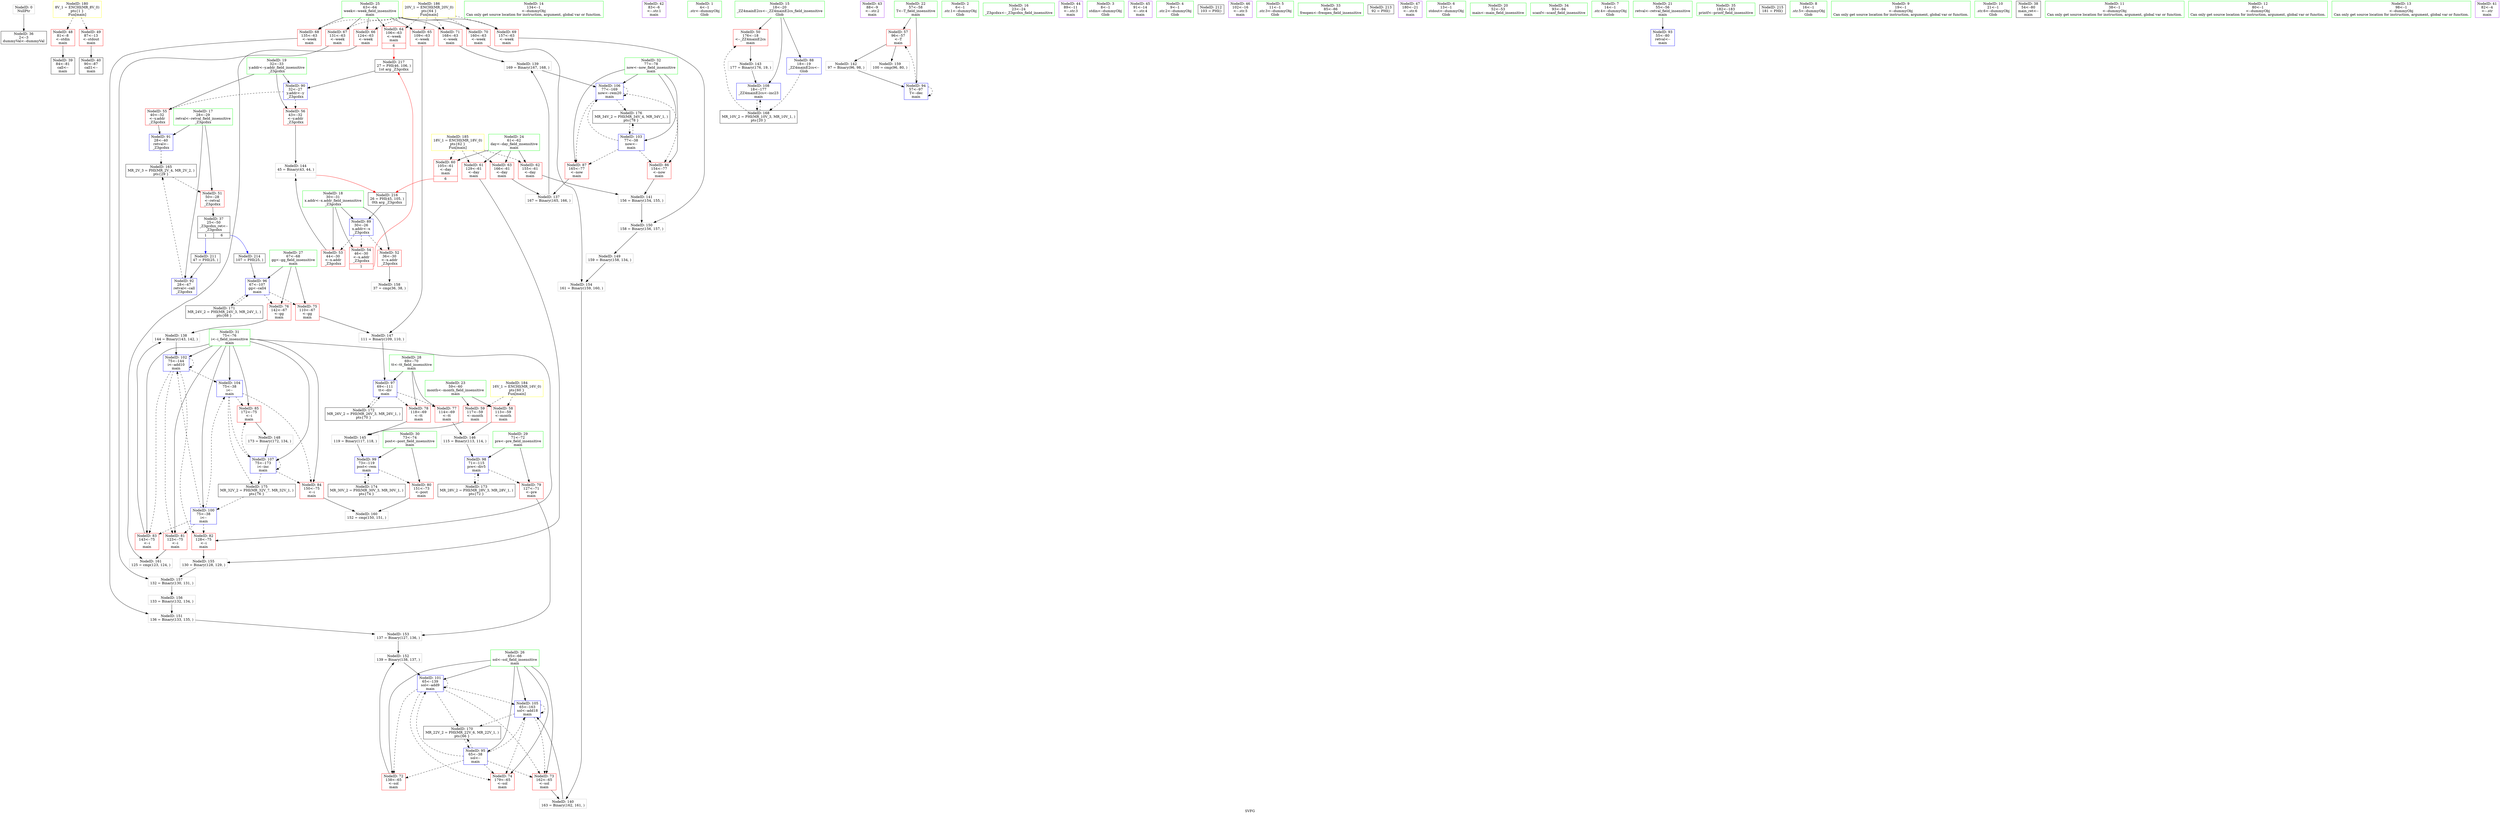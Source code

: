 digraph "SVFG" {
	label="SVFG";

	Node0x55ebdc5c0690 [shape=record,color=grey,label="{NodeID: 0\nNullPtr}"];
	Node0x55ebdc5c0690 -> Node0x55ebdc5d9d80[style=solid];
	Node0x55ebdc5eeb20 [shape=record,color=yellow,style=double,label="{NodeID: 180\n8V_1 = ENCHI(MR_8V_0)\npts\{1 \}\nFun[main]}"];
	Node0x55ebdc5eeb20 -> Node0x55ebdc5db790[style=dashed];
	Node0x55ebdc5eeb20 -> Node0x55ebdc5db860[style=dashed];
	Node0x55ebdc5da840 [shape=record,color=blue,label="{NodeID: 97\n69\<--111\ntt\<--div\nmain\n}"];
	Node0x55ebdc5da840 -> Node0x55ebdc5dcf20[style=dashed];
	Node0x55ebdc5da840 -> Node0x55ebdc5dcff0[style=dashed];
	Node0x55ebdc5da840 -> Node0x55ebdc5ec540[style=dashed];
	Node0x55ebdc5d8b30 [shape=record,color=green,label="{NodeID: 14\n134\<--1\n\<--dummyObj\nCan only get source location for instruction, argument, global var or function.}"];
	Node0x55ebdc5d9670 [shape=record,color=green,label="{NodeID: 28\n69\<--70\ntt\<--tt_field_insensitive\nmain\n}"];
	Node0x55ebdc5d9670 -> Node0x55ebdc5dcf20[style=solid];
	Node0x55ebdc5d9670 -> Node0x55ebdc5dcff0[style=solid];
	Node0x55ebdc5d9670 -> Node0x55ebdc5da840[style=solid];
	Node0x55ebdc5da290 [shape=record,color=purple,label="{NodeID: 42\n83\<--6\n\<--.str.1\nmain\n}"];
	Node0x55ebdc5db140 [shape=record,color=grey,label="{NodeID: 139\n169 = Binary(167, 168, )\n}"];
	Node0x55ebdc5db140 -> Node0x55ebdc5def10[style=solid];
	Node0x55ebdc5dbe10 [shape=record,color=red,label="{NodeID: 56\n43\<--32\n\<--y.addr\n_Z3gcdxx\n}"];
	Node0x55ebdc5dbe10 -> Node0x55ebdc5e1eb0[style=solid];
	Node0x55ebdc5e2c30 [shape=record,color=grey,label="{NodeID: 153\n137 = Binary(127, 136, )\n}"];
	Node0x55ebdc5e2c30 -> Node0x55ebdc5e2ab0[style=solid];
	Node0x55ebdc5dc970 [shape=record,color=red,label="{NodeID: 70\n160\<--63\n\<--week\nmain\n}"];
	Node0x55ebdc5dc970 -> Node0x55ebdc5e2db0[style=solid];
	Node0x55ebdc5dd4d0 [shape=record,color=red,label="{NodeID: 84\n150\<--75\n\<--i\nmain\n}"];
	Node0x55ebdc5dd4d0 -> Node0x55ebdc5e36b0[style=solid];
	Node0x55ebdc5cf800 [shape=record,color=green,label="{NodeID: 1\n4\<--1\n.str\<--dummyObj\nGlob }"];
	Node0x55ebdc5da910 [shape=record,color=blue,label="{NodeID: 98\n71\<--115\npre\<--div5\nmain\n}"];
	Node0x55ebdc5da910 -> Node0x55ebdc5dd0c0[style=dashed];
	Node0x55ebdc5da910 -> Node0x55ebdc5eca40[style=dashed];
	Node0x55ebdc5d8bc0 [shape=record,color=green,label="{NodeID: 15\n18\<--20\n_ZZ4mainE2cs\<--_ZZ4mainE2cs_field_insensitive\nGlob }"];
	Node0x55ebdc5d8bc0 -> Node0x55ebdc5db930[style=solid];
	Node0x55ebdc5d8bc0 -> Node0x55ebdc5dd810[style=solid];
	Node0x55ebdc5d8bc0 -> Node0x55ebdc5df0b0[style=solid];
	Node0x55ebdc5d9740 [shape=record,color=green,label="{NodeID: 29\n71\<--72\npre\<--pre_field_insensitive\nmain\n}"];
	Node0x55ebdc5d9740 -> Node0x55ebdc5dd0c0[style=solid];
	Node0x55ebdc5d9740 -> Node0x55ebdc5da910[style=solid];
	Node0x55ebdc5da360 [shape=record,color=purple,label="{NodeID: 43\n88\<--9\n\<--.str.2\nmain\n}"];
	Node0x55ebdc5db2c0 [shape=record,color=grey,label="{NodeID: 140\n163 = Binary(162, 161, )\n}"];
	Node0x55ebdc5db2c0 -> Node0x55ebdc5daec0[style=solid];
	Node0x55ebdc5dbee0 [shape=record,color=red,label="{NodeID: 57\n96\<--57\n\<--T\nmain\n}"];
	Node0x55ebdc5dbee0 -> Node0x55ebdc5db5c0[style=solid];
	Node0x55ebdc5dbee0 -> Node0x55ebdc5e3530[style=solid];
	Node0x55ebdc5e2db0 [shape=record,color=grey,label="{NodeID: 154\n161 = Binary(159, 160, )\n}"];
	Node0x55ebdc5e2db0 -> Node0x55ebdc5db2c0[style=solid];
	Node0x55ebdc5dca40 [shape=record,color=red,label="{NodeID: 71\n168\<--63\n\<--week\nmain\n}"];
	Node0x55ebdc5dca40 -> Node0x55ebdc5db140[style=solid];
	Node0x55ebdc5eb140 [shape=record,color=black,label="{NodeID: 168\nMR_10V_2 = PHI(MR_10V_3, MR_10V_1, )\npts\{20 \}\n}"];
	Node0x55ebdc5eb140 -> Node0x55ebdc5db930[style=dashed];
	Node0x55ebdc5eb140 -> Node0x55ebdc5df0b0[style=dashed];
	Node0x55ebdc5dd5a0 [shape=record,color=red,label="{NodeID: 85\n172\<--75\n\<--i\nmain\n}"];
	Node0x55ebdc5dd5a0 -> Node0x55ebdc5e24b0[style=solid];
	Node0x55ebdc5c05d0 [shape=record,color=green,label="{NodeID: 2\n6\<--1\n.str.1\<--dummyObj\nGlob }"];
	Node0x55ebdc5da9e0 [shape=record,color=blue,label="{NodeID: 99\n73\<--119\npost\<--rem\nmain\n}"];
	Node0x55ebdc5da9e0 -> Node0x55ebdc5dd190[style=dashed];
	Node0x55ebdc5da9e0 -> Node0x55ebdc5ecf40[style=dashed];
	Node0x55ebdc5d8c50 [shape=record,color=green,label="{NodeID: 16\n23\<--24\n_Z3gcdxx\<--_Z3gcdxx_field_insensitive\n}"];
	Node0x55ebdc5d9810 [shape=record,color=green,label="{NodeID: 30\n73\<--74\npost\<--post_field_insensitive\nmain\n}"];
	Node0x55ebdc5d9810 -> Node0x55ebdc5dd190[style=solid];
	Node0x55ebdc5d9810 -> Node0x55ebdc5da9e0[style=solid];
	Node0x55ebdc5da430 [shape=record,color=purple,label="{NodeID: 44\n89\<--11\n\<--.str.3\nmain\n}"];
	Node0x55ebdc5db440 [shape=record,color=grey,label="{NodeID: 141\n156 = Binary(154, 155, )\n}"];
	Node0x55ebdc5db440 -> Node0x55ebdc5e27b0[style=solid];
	Node0x55ebdc5dbfb0 [shape=record,color=red,label="{NodeID: 58\n113\<--59\n\<--month\nmain\n}"];
	Node0x55ebdc5dbfb0 -> Node0x55ebdc5e21b0[style=solid];
	Node0x55ebdc5e2f30 [shape=record,color=grey,label="{NodeID: 155\n130 = Binary(128, 129, )\n}"];
	Node0x55ebdc5e2f30 -> Node0x55ebdc5e3230[style=solid];
	Node0x55ebdc5dcb10 [shape=record,color=red,label="{NodeID: 72\n138\<--65\n\<--sol\nmain\n}"];
	Node0x55ebdc5dcb10 -> Node0x55ebdc5e2ab0[style=solid];
	Node0x55ebdc5dd670 [shape=record,color=red,label="{NodeID: 86\n154\<--77\n\<--now\nmain\n}"];
	Node0x55ebdc5dd670 -> Node0x55ebdc5db440[style=solid];
	Node0x55ebdc5c0780 [shape=record,color=green,label="{NodeID: 3\n8\<--1\nstdin\<--dummyObj\nGlob }"];
	Node0x55ebdc5daab0 [shape=record,color=blue,label="{NodeID: 100\n75\<--38\ni\<--\nmain\n}"];
	Node0x55ebdc5daab0 -> Node0x55ebdc5dd260[style=dashed];
	Node0x55ebdc5daab0 -> Node0x55ebdc5dd330[style=dashed];
	Node0x55ebdc5daab0 -> Node0x55ebdc5dd400[style=dashed];
	Node0x55ebdc5daab0 -> Node0x55ebdc5dac50[style=dashed];
	Node0x55ebdc5daab0 -> Node0x55ebdc5dadf0[style=dashed];
	Node0x55ebdc5d8d50 [shape=record,color=green,label="{NodeID: 17\n28\<--29\nretval\<--retval_field_insensitive\n_Z3gcdxx\n}"];
	Node0x55ebdc5d8d50 -> Node0x55ebdc5dba00[style=solid];
	Node0x55ebdc5d8d50 -> Node0x55ebdc5ddab0[style=solid];
	Node0x55ebdc5d8d50 -> Node0x55ebdc5ddb80[style=solid];
	Node0x55ebdc5d98e0 [shape=record,color=green,label="{NodeID: 31\n75\<--76\ni\<--i_field_insensitive\nmain\n}"];
	Node0x55ebdc5d98e0 -> Node0x55ebdc5dd260[style=solid];
	Node0x55ebdc5d98e0 -> Node0x55ebdc5dd330[style=solid];
	Node0x55ebdc5d98e0 -> Node0x55ebdc5dd400[style=solid];
	Node0x55ebdc5d98e0 -> Node0x55ebdc5dd4d0[style=solid];
	Node0x55ebdc5d98e0 -> Node0x55ebdc5dd5a0[style=solid];
	Node0x55ebdc5d98e0 -> Node0x55ebdc5daab0[style=solid];
	Node0x55ebdc5d98e0 -> Node0x55ebdc5dac50[style=solid];
	Node0x55ebdc5d98e0 -> Node0x55ebdc5dadf0[style=solid];
	Node0x55ebdc5d98e0 -> Node0x55ebdc5defe0[style=solid];
	Node0x55ebdc5faa50 [shape=record,color=black,label="{NodeID: 211\n47 = PHI(25, )\n}"];
	Node0x55ebdc5faa50 -> Node0x55ebdc5ddb80[style=solid];
	Node0x55ebdc5da500 [shape=record,color=purple,label="{NodeID: 45\n91\<--14\n\<--.str.4\nmain\n}"];
	Node0x55ebdc5db5c0 [shape=record,color=grey,label="{NodeID: 142\n97 = Binary(96, 98, )\n}"];
	Node0x55ebdc5db5c0 -> Node0x55ebdc5ddd20[style=solid];
	Node0x55ebdc5dc080 [shape=record,color=red,label="{NodeID: 59\n117\<--59\n\<--month\nmain\n}"];
	Node0x55ebdc5dc080 -> Node0x55ebdc5e2030[style=solid];
	Node0x55ebdc5e30b0 [shape=record,color=grey,label="{NodeID: 156\n133 = Binary(132, 134, )\n}"];
	Node0x55ebdc5e30b0 -> Node0x55ebdc5e2930[style=solid];
	Node0x55ebdc5dcbe0 [shape=record,color=red,label="{NodeID: 73\n162\<--65\n\<--sol\nmain\n}"];
	Node0x55ebdc5dcbe0 -> Node0x55ebdc5db2c0[style=solid];
	Node0x55ebdc5ebb40 [shape=record,color=black,label="{NodeID: 170\nMR_22V_2 = PHI(MR_22V_6, MR_22V_1, )\npts\{66 \}\n}"];
	Node0x55ebdc5ebb40 -> Node0x55ebdc5dddf0[style=dashed];
	Node0x55ebdc5dd740 [shape=record,color=red,label="{NodeID: 87\n165\<--77\n\<--now\nmain\n}"];
	Node0x55ebdc5dd740 -> Node0x55ebdc5e0c20[style=solid];
	Node0x55ebdc5cfd10 [shape=record,color=green,label="{NodeID: 4\n9\<--1\n.str.2\<--dummyObj\nGlob }"];
	Node0x55ebdc5eeed0 [shape=record,color=yellow,style=double,label="{NodeID: 184\n16V_1 = ENCHI(MR_16V_0)\npts\{60 \}\nFun[main]}"];
	Node0x55ebdc5eeed0 -> Node0x55ebdc5dbfb0[style=dashed];
	Node0x55ebdc5eeed0 -> Node0x55ebdc5dc080[style=dashed];
	Node0x55ebdc5dab80 [shape=record,color=blue,label="{NodeID: 101\n65\<--139\nsol\<--add9\nmain\n}"];
	Node0x55ebdc5dab80 -> Node0x55ebdc5dcb10[style=dashed];
	Node0x55ebdc5dab80 -> Node0x55ebdc5dcbe0[style=dashed];
	Node0x55ebdc5dab80 -> Node0x55ebdc5dccb0[style=dashed];
	Node0x55ebdc5dab80 -> Node0x55ebdc5dab80[style=dashed];
	Node0x55ebdc5dab80 -> Node0x55ebdc5daec0[style=dashed];
	Node0x55ebdc5dab80 -> Node0x55ebdc5ebb40[style=dashed];
	Node0x55ebdc5d8e20 [shape=record,color=green,label="{NodeID: 18\n30\<--31\nx.addr\<--x.addr_field_insensitive\n_Z3gcdxx\n}"];
	Node0x55ebdc5d8e20 -> Node0x55ebdc5dbad0[style=solid];
	Node0x55ebdc5d8e20 -> Node0x55ebdc5dbba0[style=solid];
	Node0x55ebdc5d8e20 -> Node0x55ebdc5dbc70[style=solid];
	Node0x55ebdc5d8e20 -> Node0x55ebdc5dd910[style=solid];
	Node0x55ebdc5d99b0 [shape=record,color=green,label="{NodeID: 32\n77\<--78\nnow\<--now_field_insensitive\nmain\n}"];
	Node0x55ebdc5d99b0 -> Node0x55ebdc5dd670[style=solid];
	Node0x55ebdc5d99b0 -> Node0x55ebdc5dd740[style=solid];
	Node0x55ebdc5d99b0 -> Node0x55ebdc5dad20[style=solid];
	Node0x55ebdc5d99b0 -> Node0x55ebdc5def10[style=solid];
	Node0x55ebdc5fb0b0 [shape=record,color=black,label="{NodeID: 212\n103 = PHI()\n}"];
	Node0x55ebdc5da5d0 [shape=record,color=purple,label="{NodeID: 46\n102\<--16\n\<--.str.5\nmain\n}"];
	Node0x55ebdc5e1d70 [shape=record,color=grey,label="{NodeID: 143\n177 = Binary(176, 19, )\n}"];
	Node0x55ebdc5e1d70 -> Node0x55ebdc5df0b0[style=solid];
	Node0x55ebdc5dc150 [shape=record,color=red,label="{NodeID: 60\n105\<--61\n\<--day\nmain\n|{<s0>6}}"];
	Node0x55ebdc5dc150:s0 -> Node0x55ebdc5fb480[style=solid,color=red];
	Node0x55ebdc5e3230 [shape=record,color=grey,label="{NodeID: 157\n132 = Binary(130, 131, )\n}"];
	Node0x55ebdc5e3230 -> Node0x55ebdc5e30b0[style=solid];
	Node0x55ebdc5dccb0 [shape=record,color=red,label="{NodeID: 74\n179\<--65\n\<--sol\nmain\n}"];
	Node0x55ebdc5ec040 [shape=record,color=black,label="{NodeID: 171\nMR_24V_2 = PHI(MR_24V_3, MR_24V_1, )\npts\{68 \}\n}"];
	Node0x55ebdc5ec040 -> Node0x55ebdc5da770[style=dashed];
	Node0x55ebdc5dd810 [shape=record,color=blue,label="{NodeID: 88\n18\<--19\n_ZZ4mainE2cs\<--\nGlob }"];
	Node0x55ebdc5dd810 -> Node0x55ebdc5eb140[style=dashed];
	Node0x55ebdc5c1860 [shape=record,color=green,label="{NodeID: 5\n11\<--1\n.str.3\<--dummyObj\nGlob }"];
	Node0x55ebdc5eefb0 [shape=record,color=yellow,style=double,label="{NodeID: 185\n18V_1 = ENCHI(MR_18V_0)\npts\{62 \}\nFun[main]}"];
	Node0x55ebdc5eefb0 -> Node0x55ebdc5dc150[style=dashed];
	Node0x55ebdc5eefb0 -> Node0x55ebdc5dc220[style=dashed];
	Node0x55ebdc5eefb0 -> Node0x55ebdc5dc2f0[style=dashed];
	Node0x55ebdc5eefb0 -> Node0x55ebdc5dc3c0[style=dashed];
	Node0x55ebdc5dac50 [shape=record,color=blue,label="{NodeID: 102\n75\<--144\ni\<--add10\nmain\n}"];
	Node0x55ebdc5dac50 -> Node0x55ebdc5dd260[style=dashed];
	Node0x55ebdc5dac50 -> Node0x55ebdc5dd330[style=dashed];
	Node0x55ebdc5dac50 -> Node0x55ebdc5dd400[style=dashed];
	Node0x55ebdc5dac50 -> Node0x55ebdc5dac50[style=dashed];
	Node0x55ebdc5dac50 -> Node0x55ebdc5dadf0[style=dashed];
	Node0x55ebdc5d8ef0 [shape=record,color=green,label="{NodeID: 19\n32\<--33\ny.addr\<--y.addr_field_insensitive\n_Z3gcdxx\n}"];
	Node0x55ebdc5d8ef0 -> Node0x55ebdc5dbd40[style=solid];
	Node0x55ebdc5d8ef0 -> Node0x55ebdc5dbe10[style=solid];
	Node0x55ebdc5d8ef0 -> Node0x55ebdc5dd9e0[style=solid];
	Node0x55ebdc5d9a80 [shape=record,color=green,label="{NodeID: 33\n85\<--86\nfreopen\<--freopen_field_insensitive\n}"];
	Node0x55ebdc5fb180 [shape=record,color=black,label="{NodeID: 213\n92 = PHI()\n}"];
	Node0x55ebdc5da6a0 [shape=record,color=purple,label="{NodeID: 47\n180\<--21\n\<--.str.6\nmain\n}"];
	Node0x55ebdc5e1eb0 [shape=record,color=grey,label="{NodeID: 144\n45 = Binary(43, 44, )\n|{<s0>1}}"];
	Node0x55ebdc5e1eb0:s0 -> Node0x55ebdc5fb480[style=solid,color=red];
	Node0x55ebdc5dc220 [shape=record,color=red,label="{NodeID: 61\n129\<--61\n\<--day\nmain\n}"];
	Node0x55ebdc5dc220 -> Node0x55ebdc5e2f30[style=solid];
	Node0x55ebdc5e33b0 [shape=record,color=grey,label="{NodeID: 158\n37 = cmp(36, 38, )\n}"];
	Node0x55ebdc5dcd80 [shape=record,color=red,label="{NodeID: 75\n110\<--67\n\<--gg\nmain\n}"];
	Node0x55ebdc5dcd80 -> Node0x55ebdc5e2330[style=solid];
	Node0x55ebdc5ec540 [shape=record,color=black,label="{NodeID: 172\nMR_26V_2 = PHI(MR_26V_3, MR_26V_1, )\npts\{70 \}\n}"];
	Node0x55ebdc5ec540 -> Node0x55ebdc5da840[style=dashed];
	Node0x55ebdc5dd910 [shape=record,color=blue,label="{NodeID: 89\n30\<--26\nx.addr\<--x\n_Z3gcdxx\n}"];
	Node0x55ebdc5dd910 -> Node0x55ebdc5dbad0[style=dashed];
	Node0x55ebdc5dd910 -> Node0x55ebdc5dbba0[style=dashed];
	Node0x55ebdc5dd910 -> Node0x55ebdc5dbc70[style=dashed];
	Node0x55ebdc5cfb90 [shape=record,color=green,label="{NodeID: 6\n13\<--1\nstdout\<--dummyObj\nGlob }"];
	Node0x55ebdc5ef090 [shape=record,color=yellow,style=double,label="{NodeID: 186\n20V_1 = ENCHI(MR_20V_0)\npts\{64 \}\nFun[main]}"];
	Node0x55ebdc5ef090 -> Node0x55ebdc5dc490[style=dashed];
	Node0x55ebdc5ef090 -> Node0x55ebdc5dc560[style=dashed];
	Node0x55ebdc5ef090 -> Node0x55ebdc5dc630[style=dashed];
	Node0x55ebdc5ef090 -> Node0x55ebdc5dc700[style=dashed];
	Node0x55ebdc5ef090 -> Node0x55ebdc5dc7d0[style=dashed];
	Node0x55ebdc5ef090 -> Node0x55ebdc5dc8a0[style=dashed];
	Node0x55ebdc5ef090 -> Node0x55ebdc5dc970[style=dashed];
	Node0x55ebdc5ef090 -> Node0x55ebdc5dca40[style=dashed];
	Node0x55ebdc5dad20 [shape=record,color=blue,label="{NodeID: 103\n77\<--38\nnow\<--\nmain\n}"];
	Node0x55ebdc5dad20 -> Node0x55ebdc5dd670[style=dashed];
	Node0x55ebdc5dad20 -> Node0x55ebdc5dd740[style=dashed];
	Node0x55ebdc5dad20 -> Node0x55ebdc5def10[style=dashed];
	Node0x55ebdc5dad20 -> Node0x55ebdc5ed940[style=dashed];
	Node0x55ebdc5d8fc0 [shape=record,color=green,label="{NodeID: 20\n52\<--53\nmain\<--main_field_insensitive\n}"];
	Node0x55ebdc5d9b80 [shape=record,color=green,label="{NodeID: 34\n93\<--94\nscanf\<--scanf_field_insensitive\n}"];
	Node0x55ebdc5fb250 [shape=record,color=black,label="{NodeID: 214\n107 = PHI(25, )\n}"];
	Node0x55ebdc5fb250 -> Node0x55ebdc5da770[style=solid];
	Node0x55ebdc5db790 [shape=record,color=red,label="{NodeID: 48\n81\<--8\n\<--stdin\nmain\n}"];
	Node0x55ebdc5db790 -> Node0x55ebdc5da020[style=solid];
	Node0x55ebdc5e2030 [shape=record,color=grey,label="{NodeID: 145\n119 = Binary(117, 118, )\n}"];
	Node0x55ebdc5e2030 -> Node0x55ebdc5da9e0[style=solid];
	Node0x55ebdc5dc2f0 [shape=record,color=red,label="{NodeID: 62\n155\<--61\n\<--day\nmain\n}"];
	Node0x55ebdc5dc2f0 -> Node0x55ebdc5db440[style=solid];
	Node0x55ebdc5e3530 [shape=record,color=grey,label="{NodeID: 159\n100 = cmp(96, 80, )\n}"];
	Node0x55ebdc5dce50 [shape=record,color=red,label="{NodeID: 76\n142\<--67\n\<--gg\nmain\n}"];
	Node0x55ebdc5dce50 -> Node0x55ebdc5dafc0[style=solid];
	Node0x55ebdc5eca40 [shape=record,color=black,label="{NodeID: 173\nMR_28V_2 = PHI(MR_28V_3, MR_28V_1, )\npts\{72 \}\n}"];
	Node0x55ebdc5eca40 -> Node0x55ebdc5da910[style=dashed];
	Node0x55ebdc5dd9e0 [shape=record,color=blue,label="{NodeID: 90\n32\<--27\ny.addr\<--y\n_Z3gcdxx\n}"];
	Node0x55ebdc5dd9e0 -> Node0x55ebdc5dbd40[style=dashed];
	Node0x55ebdc5dd9e0 -> Node0x55ebdc5dbe10[style=dashed];
	Node0x55ebdc5cfc20 [shape=record,color=green,label="{NodeID: 7\n14\<--1\n.str.4\<--dummyObj\nGlob }"];
	Node0x55ebdc5dadf0 [shape=record,color=blue,label="{NodeID: 104\n75\<--38\ni\<--\nmain\n}"];
	Node0x55ebdc5dadf0 -> Node0x55ebdc5dd4d0[style=dashed];
	Node0x55ebdc5dadf0 -> Node0x55ebdc5dd5a0[style=dashed];
	Node0x55ebdc5dadf0 -> Node0x55ebdc5defe0[style=dashed];
	Node0x55ebdc5dadf0 -> Node0x55ebdc5ed440[style=dashed];
	Node0x55ebdc5d90c0 [shape=record,color=green,label="{NodeID: 21\n55\<--56\nretval\<--retval_field_insensitive\nmain\n}"];
	Node0x55ebdc5d90c0 -> Node0x55ebdc5ddc50[style=solid];
	Node0x55ebdc5d9c80 [shape=record,color=green,label="{NodeID: 35\n182\<--183\nprintf\<--printf_field_insensitive\n}"];
	Node0x55ebdc5fb3b0 [shape=record,color=black,label="{NodeID: 215\n181 = PHI()\n}"];
	Node0x55ebdc5db860 [shape=record,color=red,label="{NodeID: 49\n87\<--13\n\<--stdout\nmain\n}"];
	Node0x55ebdc5db860 -> Node0x55ebdc5da0f0[style=solid];
	Node0x55ebdc5e21b0 [shape=record,color=grey,label="{NodeID: 146\n115 = Binary(113, 114, )\n}"];
	Node0x55ebdc5e21b0 -> Node0x55ebdc5da910[style=solid];
	Node0x55ebdc5dc3c0 [shape=record,color=red,label="{NodeID: 63\n166\<--61\n\<--day\nmain\n}"];
	Node0x55ebdc5dc3c0 -> Node0x55ebdc5e0c20[style=solid];
	Node0x55ebdc5e36b0 [shape=record,color=grey,label="{NodeID: 160\n152 = cmp(150, 151, )\n}"];
	Node0x55ebdc5dcf20 [shape=record,color=red,label="{NodeID: 77\n114\<--69\n\<--tt\nmain\n}"];
	Node0x55ebdc5dcf20 -> Node0x55ebdc5e21b0[style=solid];
	Node0x55ebdc5ecf40 [shape=record,color=black,label="{NodeID: 174\nMR_30V_2 = PHI(MR_30V_3, MR_30V_1, )\npts\{74 \}\n}"];
	Node0x55ebdc5ecf40 -> Node0x55ebdc5da9e0[style=dashed];
	Node0x55ebdc5ddab0 [shape=record,color=blue,label="{NodeID: 91\n28\<--40\nretval\<--\n_Z3gcdxx\n}"];
	Node0x55ebdc5ddab0 -> Node0x55ebdc5ea240[style=dashed];
	Node0x55ebdc5d7e00 [shape=record,color=green,label="{NodeID: 8\n16\<--1\n.str.5\<--dummyObj\nGlob }"];
	Node0x55ebdc5daec0 [shape=record,color=blue,label="{NodeID: 105\n65\<--163\nsol\<--add18\nmain\n}"];
	Node0x55ebdc5daec0 -> Node0x55ebdc5dcbe0[style=dashed];
	Node0x55ebdc5daec0 -> Node0x55ebdc5dccb0[style=dashed];
	Node0x55ebdc5daec0 -> Node0x55ebdc5daec0[style=dashed];
	Node0x55ebdc5daec0 -> Node0x55ebdc5ebb40[style=dashed];
	Node0x55ebdc5d9190 [shape=record,color=green,label="{NodeID: 22\n57\<--58\nT\<--T_field_insensitive\nmain\n}"];
	Node0x55ebdc5d9190 -> Node0x55ebdc5dbee0[style=solid];
	Node0x55ebdc5d9190 -> Node0x55ebdc5ddd20[style=solid];
	Node0x55ebdc5d9d80 [shape=record,color=black,label="{NodeID: 36\n2\<--3\ndummyVal\<--dummyVal\n}"];
	Node0x55ebdc5fb480 [shape=record,color=black,label="{NodeID: 216\n26 = PHI(45, 105, )\n0th arg _Z3gcdxx }"];
	Node0x55ebdc5fb480 -> Node0x55ebdc5dd910[style=solid];
	Node0x55ebdc5db930 [shape=record,color=red,label="{NodeID: 50\n176\<--18\n\<--_ZZ4mainE2cs\nmain\n}"];
	Node0x55ebdc5db930 -> Node0x55ebdc5e1d70[style=solid];
	Node0x55ebdc5e2330 [shape=record,color=grey,label="{NodeID: 147\n111 = Binary(109, 110, )\n}"];
	Node0x55ebdc5e2330 -> Node0x55ebdc5da840[style=solid];
	Node0x55ebdc5dc490 [shape=record,color=red,label="{NodeID: 64\n106\<--63\n\<--week\nmain\n|{<s0>6}}"];
	Node0x55ebdc5dc490:s0 -> Node0x55ebdc5fb6c0[style=solid,color=red];
	Node0x55ebdc5e3830 [shape=record,color=grey,label="{NodeID: 161\n125 = cmp(123, 124, )\n}"];
	Node0x55ebdc5dcff0 [shape=record,color=red,label="{NodeID: 78\n118\<--69\n\<--tt\nmain\n}"];
	Node0x55ebdc5dcff0 -> Node0x55ebdc5e2030[style=solid];
	Node0x55ebdc5ed440 [shape=record,color=black,label="{NodeID: 175\nMR_32V_2 = PHI(MR_32V_7, MR_32V_1, )\npts\{76 \}\n}"];
	Node0x55ebdc5ed440 -> Node0x55ebdc5daab0[style=dashed];
	Node0x55ebdc5ddb80 [shape=record,color=blue,label="{NodeID: 92\n28\<--47\nretval\<--call\n_Z3gcdxx\n}"];
	Node0x55ebdc5ddb80 -> Node0x55ebdc5ea240[style=dashed];
	Node0x55ebdc5d7e90 [shape=record,color=green,label="{NodeID: 9\n19\<--1\n\<--dummyObj\nCan only get source location for instruction, argument, global var or function.}"];
	Node0x55ebdc5def10 [shape=record,color=blue,label="{NodeID: 106\n77\<--169\nnow\<--rem20\nmain\n}"];
	Node0x55ebdc5def10 -> Node0x55ebdc5dd670[style=dashed];
	Node0x55ebdc5def10 -> Node0x55ebdc5dd740[style=dashed];
	Node0x55ebdc5def10 -> Node0x55ebdc5def10[style=dashed];
	Node0x55ebdc5def10 -> Node0x55ebdc5ed940[style=dashed];
	Node0x55ebdc5d9260 [shape=record,color=green,label="{NodeID: 23\n59\<--60\nmonth\<--month_field_insensitive\nmain\n}"];
	Node0x55ebdc5d9260 -> Node0x55ebdc5dbfb0[style=solid];
	Node0x55ebdc5d9260 -> Node0x55ebdc5dc080[style=solid];
	Node0x55ebdc5d9e80 [shape=record,color=black,label="{NodeID: 37\n25\<--50\n_Z3gcdxx_ret\<--\n_Z3gcdxx\n|{<s0>1|<s1>6}}"];
	Node0x55ebdc5d9e80:s0 -> Node0x55ebdc5faa50[style=solid,color=blue];
	Node0x55ebdc5d9e80:s1 -> Node0x55ebdc5fb250[style=solid,color=blue];
	Node0x55ebdc5fb6c0 [shape=record,color=black,label="{NodeID: 217\n27 = PHI(46, 106, )\n1st arg _Z3gcdxx }"];
	Node0x55ebdc5fb6c0 -> Node0x55ebdc5dd9e0[style=solid];
	Node0x55ebdc5dba00 [shape=record,color=red,label="{NodeID: 51\n50\<--28\n\<--retval\n_Z3gcdxx\n}"];
	Node0x55ebdc5dba00 -> Node0x55ebdc5d9e80[style=solid];
	Node0x55ebdc5e24b0 [shape=record,color=grey,label="{NodeID: 148\n173 = Binary(172, 134, )\n}"];
	Node0x55ebdc5e24b0 -> Node0x55ebdc5defe0[style=solid];
	Node0x55ebdc5dc560 [shape=record,color=red,label="{NodeID: 65\n109\<--63\n\<--week\nmain\n}"];
	Node0x55ebdc5dc560 -> Node0x55ebdc5e2330[style=solid];
	Node0x55ebdc5dd0c0 [shape=record,color=red,label="{NodeID: 79\n127\<--71\n\<--pre\nmain\n}"];
	Node0x55ebdc5dd0c0 -> Node0x55ebdc5e2c30[style=solid];
	Node0x55ebdc5ed940 [shape=record,color=black,label="{NodeID: 176\nMR_34V_2 = PHI(MR_34V_4, MR_34V_1, )\npts\{78 \}\n}"];
	Node0x55ebdc5ed940 -> Node0x55ebdc5dad20[style=dashed];
	Node0x55ebdc5ddc50 [shape=record,color=blue,label="{NodeID: 93\n55\<--80\nretval\<--\nmain\n}"];
	Node0x55ebdc5cf5e0 [shape=record,color=green,label="{NodeID: 10\n21\<--1\n.str.6\<--dummyObj\nGlob }"];
	Node0x55ebdc5defe0 [shape=record,color=blue,label="{NodeID: 107\n75\<--173\ni\<--inc\nmain\n}"];
	Node0x55ebdc5defe0 -> Node0x55ebdc5dd4d0[style=dashed];
	Node0x55ebdc5defe0 -> Node0x55ebdc5dd5a0[style=dashed];
	Node0x55ebdc5defe0 -> Node0x55ebdc5defe0[style=dashed];
	Node0x55ebdc5defe0 -> Node0x55ebdc5ed440[style=dashed];
	Node0x55ebdc5d9330 [shape=record,color=green,label="{NodeID: 24\n61\<--62\nday\<--day_field_insensitive\nmain\n}"];
	Node0x55ebdc5d9330 -> Node0x55ebdc5dc150[style=solid];
	Node0x55ebdc5d9330 -> Node0x55ebdc5dc220[style=solid];
	Node0x55ebdc5d9330 -> Node0x55ebdc5dc2f0[style=solid];
	Node0x55ebdc5d9330 -> Node0x55ebdc5dc3c0[style=solid];
	Node0x55ebdc5d9f50 [shape=record,color=black,label="{NodeID: 38\n54\<--80\nmain_ret\<--\nmain\n}"];
	Node0x55ebdc5dbad0 [shape=record,color=red,label="{NodeID: 52\n36\<--30\n\<--x.addr\n_Z3gcdxx\n}"];
	Node0x55ebdc5dbad0 -> Node0x55ebdc5e33b0[style=solid];
	Node0x55ebdc5e2630 [shape=record,color=grey,label="{NodeID: 149\n159 = Binary(158, 134, )\n}"];
	Node0x55ebdc5e2630 -> Node0x55ebdc5e2db0[style=solid];
	Node0x55ebdc5dc630 [shape=record,color=red,label="{NodeID: 66\n124\<--63\n\<--week\nmain\n}"];
	Node0x55ebdc5dc630 -> Node0x55ebdc5e3830[style=solid];
	Node0x55ebdc5dd190 [shape=record,color=red,label="{NodeID: 80\n151\<--73\n\<--post\nmain\n}"];
	Node0x55ebdc5dd190 -> Node0x55ebdc5e36b0[style=solid];
	Node0x55ebdc5ddd20 [shape=record,color=blue,label="{NodeID: 94\n57\<--97\nT\<--dec\nmain\n}"];
	Node0x55ebdc5ddd20 -> Node0x55ebdc5dbee0[style=dashed];
	Node0x55ebdc5ddd20 -> Node0x55ebdc5ddd20[style=dashed];
	Node0x55ebdc5cf6e0 [shape=record,color=green,label="{NodeID: 11\n38\<--1\n\<--dummyObj\nCan only get source location for instruction, argument, global var or function.}"];
	Node0x55ebdc5df0b0 [shape=record,color=blue,label="{NodeID: 108\n18\<--177\n_ZZ4mainE2cs\<--inc23\nmain\n}"];
	Node0x55ebdc5df0b0 -> Node0x55ebdc5eb140[style=dashed];
	Node0x55ebdc5d9400 [shape=record,color=green,label="{NodeID: 25\n63\<--64\nweek\<--week_field_insensitive\nmain\n}"];
	Node0x55ebdc5d9400 -> Node0x55ebdc5dc490[style=solid];
	Node0x55ebdc5d9400 -> Node0x55ebdc5dc560[style=solid];
	Node0x55ebdc5d9400 -> Node0x55ebdc5dc630[style=solid];
	Node0x55ebdc5d9400 -> Node0x55ebdc5dc700[style=solid];
	Node0x55ebdc5d9400 -> Node0x55ebdc5dc7d0[style=solid];
	Node0x55ebdc5d9400 -> Node0x55ebdc5dc8a0[style=solid];
	Node0x55ebdc5d9400 -> Node0x55ebdc5dc970[style=solid];
	Node0x55ebdc5d9400 -> Node0x55ebdc5dca40[style=solid];
	Node0x55ebdc5da020 [shape=record,color=black,label="{NodeID: 39\n84\<--81\ncall\<--\nmain\n}"];
	Node0x55ebdc5dbba0 [shape=record,color=red,label="{NodeID: 53\n44\<--30\n\<--x.addr\n_Z3gcdxx\n}"];
	Node0x55ebdc5dbba0 -> Node0x55ebdc5e1eb0[style=solid];
	Node0x55ebdc5e27b0 [shape=record,color=grey,label="{NodeID: 150\n158 = Binary(156, 157, )\n}"];
	Node0x55ebdc5e27b0 -> Node0x55ebdc5e2630[style=solid];
	Node0x55ebdc5dc700 [shape=record,color=red,label="{NodeID: 67\n131\<--63\n\<--week\nmain\n}"];
	Node0x55ebdc5dc700 -> Node0x55ebdc5e3230[style=solid];
	Node0x55ebdc5dd260 [shape=record,color=red,label="{NodeID: 81\n123\<--75\n\<--i\nmain\n}"];
	Node0x55ebdc5dd260 -> Node0x55ebdc5e3830[style=solid];
	Node0x55ebdc5dddf0 [shape=record,color=blue,label="{NodeID: 95\n65\<--38\nsol\<--\nmain\n}"];
	Node0x55ebdc5dddf0 -> Node0x55ebdc5dcb10[style=dashed];
	Node0x55ebdc5dddf0 -> Node0x55ebdc5dcbe0[style=dashed];
	Node0x55ebdc5dddf0 -> Node0x55ebdc5dccb0[style=dashed];
	Node0x55ebdc5dddf0 -> Node0x55ebdc5dab80[style=dashed];
	Node0x55ebdc5dddf0 -> Node0x55ebdc5daec0[style=dashed];
	Node0x55ebdc5dddf0 -> Node0x55ebdc5ebb40[style=dashed];
	Node0x55ebdc5d8140 [shape=record,color=green,label="{NodeID: 12\n80\<--1\n\<--dummyObj\nCan only get source location for instruction, argument, global var or function.}"];
	Node0x55ebdc5d94d0 [shape=record,color=green,label="{NodeID: 26\n65\<--66\nsol\<--sol_field_insensitive\nmain\n}"];
	Node0x55ebdc5d94d0 -> Node0x55ebdc5dcb10[style=solid];
	Node0x55ebdc5d94d0 -> Node0x55ebdc5dcbe0[style=solid];
	Node0x55ebdc5d94d0 -> Node0x55ebdc5dccb0[style=solid];
	Node0x55ebdc5d94d0 -> Node0x55ebdc5dddf0[style=solid];
	Node0x55ebdc5d94d0 -> Node0x55ebdc5dab80[style=solid];
	Node0x55ebdc5d94d0 -> Node0x55ebdc5daec0[style=solid];
	Node0x55ebdc5da0f0 [shape=record,color=black,label="{NodeID: 40\n90\<--87\ncall1\<--\nmain\n}"];
	Node0x55ebdc5e0c20 [shape=record,color=grey,label="{NodeID: 137\n167 = Binary(165, 166, )\n}"];
	Node0x55ebdc5e0c20 -> Node0x55ebdc5db140[style=solid];
	Node0x55ebdc5dbc70 [shape=record,color=red,label="{NodeID: 54\n46\<--30\n\<--x.addr\n_Z3gcdxx\n|{<s0>1}}"];
	Node0x55ebdc5dbc70:s0 -> Node0x55ebdc5fb6c0[style=solid,color=red];
	Node0x55ebdc5e2930 [shape=record,color=grey,label="{NodeID: 151\n136 = Binary(133, 135, )\n}"];
	Node0x55ebdc5e2930 -> Node0x55ebdc5e2c30[style=solid];
	Node0x55ebdc5dc7d0 [shape=record,color=red,label="{NodeID: 68\n135\<--63\n\<--week\nmain\n}"];
	Node0x55ebdc5dc7d0 -> Node0x55ebdc5e2930[style=solid];
	Node0x55ebdc5ea240 [shape=record,color=black,label="{NodeID: 165\nMR_2V_3 = PHI(MR_2V_4, MR_2V_2, )\npts\{29 \}\n}"];
	Node0x55ebdc5ea240 -> Node0x55ebdc5dba00[style=dashed];
	Node0x55ebdc5dd330 [shape=record,color=red,label="{NodeID: 82\n128\<--75\n\<--i\nmain\n}"];
	Node0x55ebdc5dd330 -> Node0x55ebdc5e2f30[style=solid];
	Node0x55ebdc5da770 [shape=record,color=blue,label="{NodeID: 96\n67\<--107\ngg\<--call4\nmain\n}"];
	Node0x55ebdc5da770 -> Node0x55ebdc5dcd80[style=dashed];
	Node0x55ebdc5da770 -> Node0x55ebdc5dce50[style=dashed];
	Node0x55ebdc5da770 -> Node0x55ebdc5ec040[style=dashed];
	Node0x55ebdc5d8210 [shape=record,color=green,label="{NodeID: 13\n98\<--1\n\<--dummyObj\nCan only get source location for instruction, argument, global var or function.}"];
	Node0x55ebdc5d95a0 [shape=record,color=green,label="{NodeID: 27\n67\<--68\ngg\<--gg_field_insensitive\nmain\n}"];
	Node0x55ebdc5d95a0 -> Node0x55ebdc5dcd80[style=solid];
	Node0x55ebdc5d95a0 -> Node0x55ebdc5dce50[style=solid];
	Node0x55ebdc5d95a0 -> Node0x55ebdc5da770[style=solid];
	Node0x55ebdc5da1c0 [shape=record,color=purple,label="{NodeID: 41\n82\<--4\n\<--.str\nmain\n}"];
	Node0x55ebdc5dafc0 [shape=record,color=grey,label="{NodeID: 138\n144 = Binary(143, 142, )\n}"];
	Node0x55ebdc5dafc0 -> Node0x55ebdc5dac50[style=solid];
	Node0x55ebdc5dbd40 [shape=record,color=red,label="{NodeID: 55\n40\<--32\n\<--y.addr\n_Z3gcdxx\n}"];
	Node0x55ebdc5dbd40 -> Node0x55ebdc5ddab0[style=solid];
	Node0x55ebdc5e2ab0 [shape=record,color=grey,label="{NodeID: 152\n139 = Binary(138, 137, )\n}"];
	Node0x55ebdc5e2ab0 -> Node0x55ebdc5dab80[style=solid];
	Node0x55ebdc5dc8a0 [shape=record,color=red,label="{NodeID: 69\n157\<--63\n\<--week\nmain\n}"];
	Node0x55ebdc5dc8a0 -> Node0x55ebdc5e27b0[style=solid];
	Node0x55ebdc5dd400 [shape=record,color=red,label="{NodeID: 83\n143\<--75\n\<--i\nmain\n}"];
	Node0x55ebdc5dd400 -> Node0x55ebdc5dafc0[style=solid];
}
